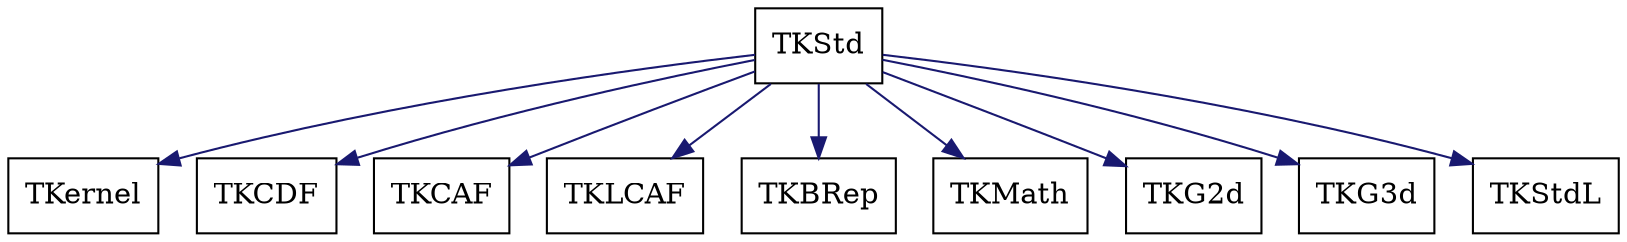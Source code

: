 digraph schema_TKStd
{
	TKStd [ URL = "toolkit_tkstd.html", shape = box ]
	TKernel [ URL = "toolkit_tkernel.html" , shape = box ]
	TKStd -> TKernel [ color = "midnightblue", style = "solid" ]
	TKCDF [ URL = "toolkit_tkcdf.html" , shape = box ]
	TKStd -> TKCDF [ color = "midnightblue", style = "solid" ]
	TKCAF [ URL = "toolkit_tkcaf.html" , shape = box ]
	TKStd -> TKCAF [ color = "midnightblue", style = "solid" ]
	TKLCAF [ URL = "toolkit_tklcaf.html" , shape = box ]
	TKStd -> TKLCAF [ color = "midnightblue", style = "solid" ]
	TKBRep [ URL = "toolkit_tkbrep.html" , shape = box ]
	TKStd -> TKBRep [ color = "midnightblue", style = "solid" ]
	TKMath [ URL = "toolkit_tkmath.html" , shape = box ]
	TKStd -> TKMath [ color = "midnightblue", style = "solid" ]
	TKG2d [ URL = "toolkit_tkg2d.html" , shape = box ]
	TKStd -> TKG2d [ color = "midnightblue", style = "solid" ]
	TKG3d [ URL = "toolkit_tkg3d.html" , shape = box ]
	TKStd -> TKG3d [ color = "midnightblue", style = "solid" ]
	TKStdL [ URL = "toolkit_tkstdl.html" , shape = box ]
	TKStd -> TKStdL [ color = "midnightblue", style = "solid" ]
	aspect = 1
}

